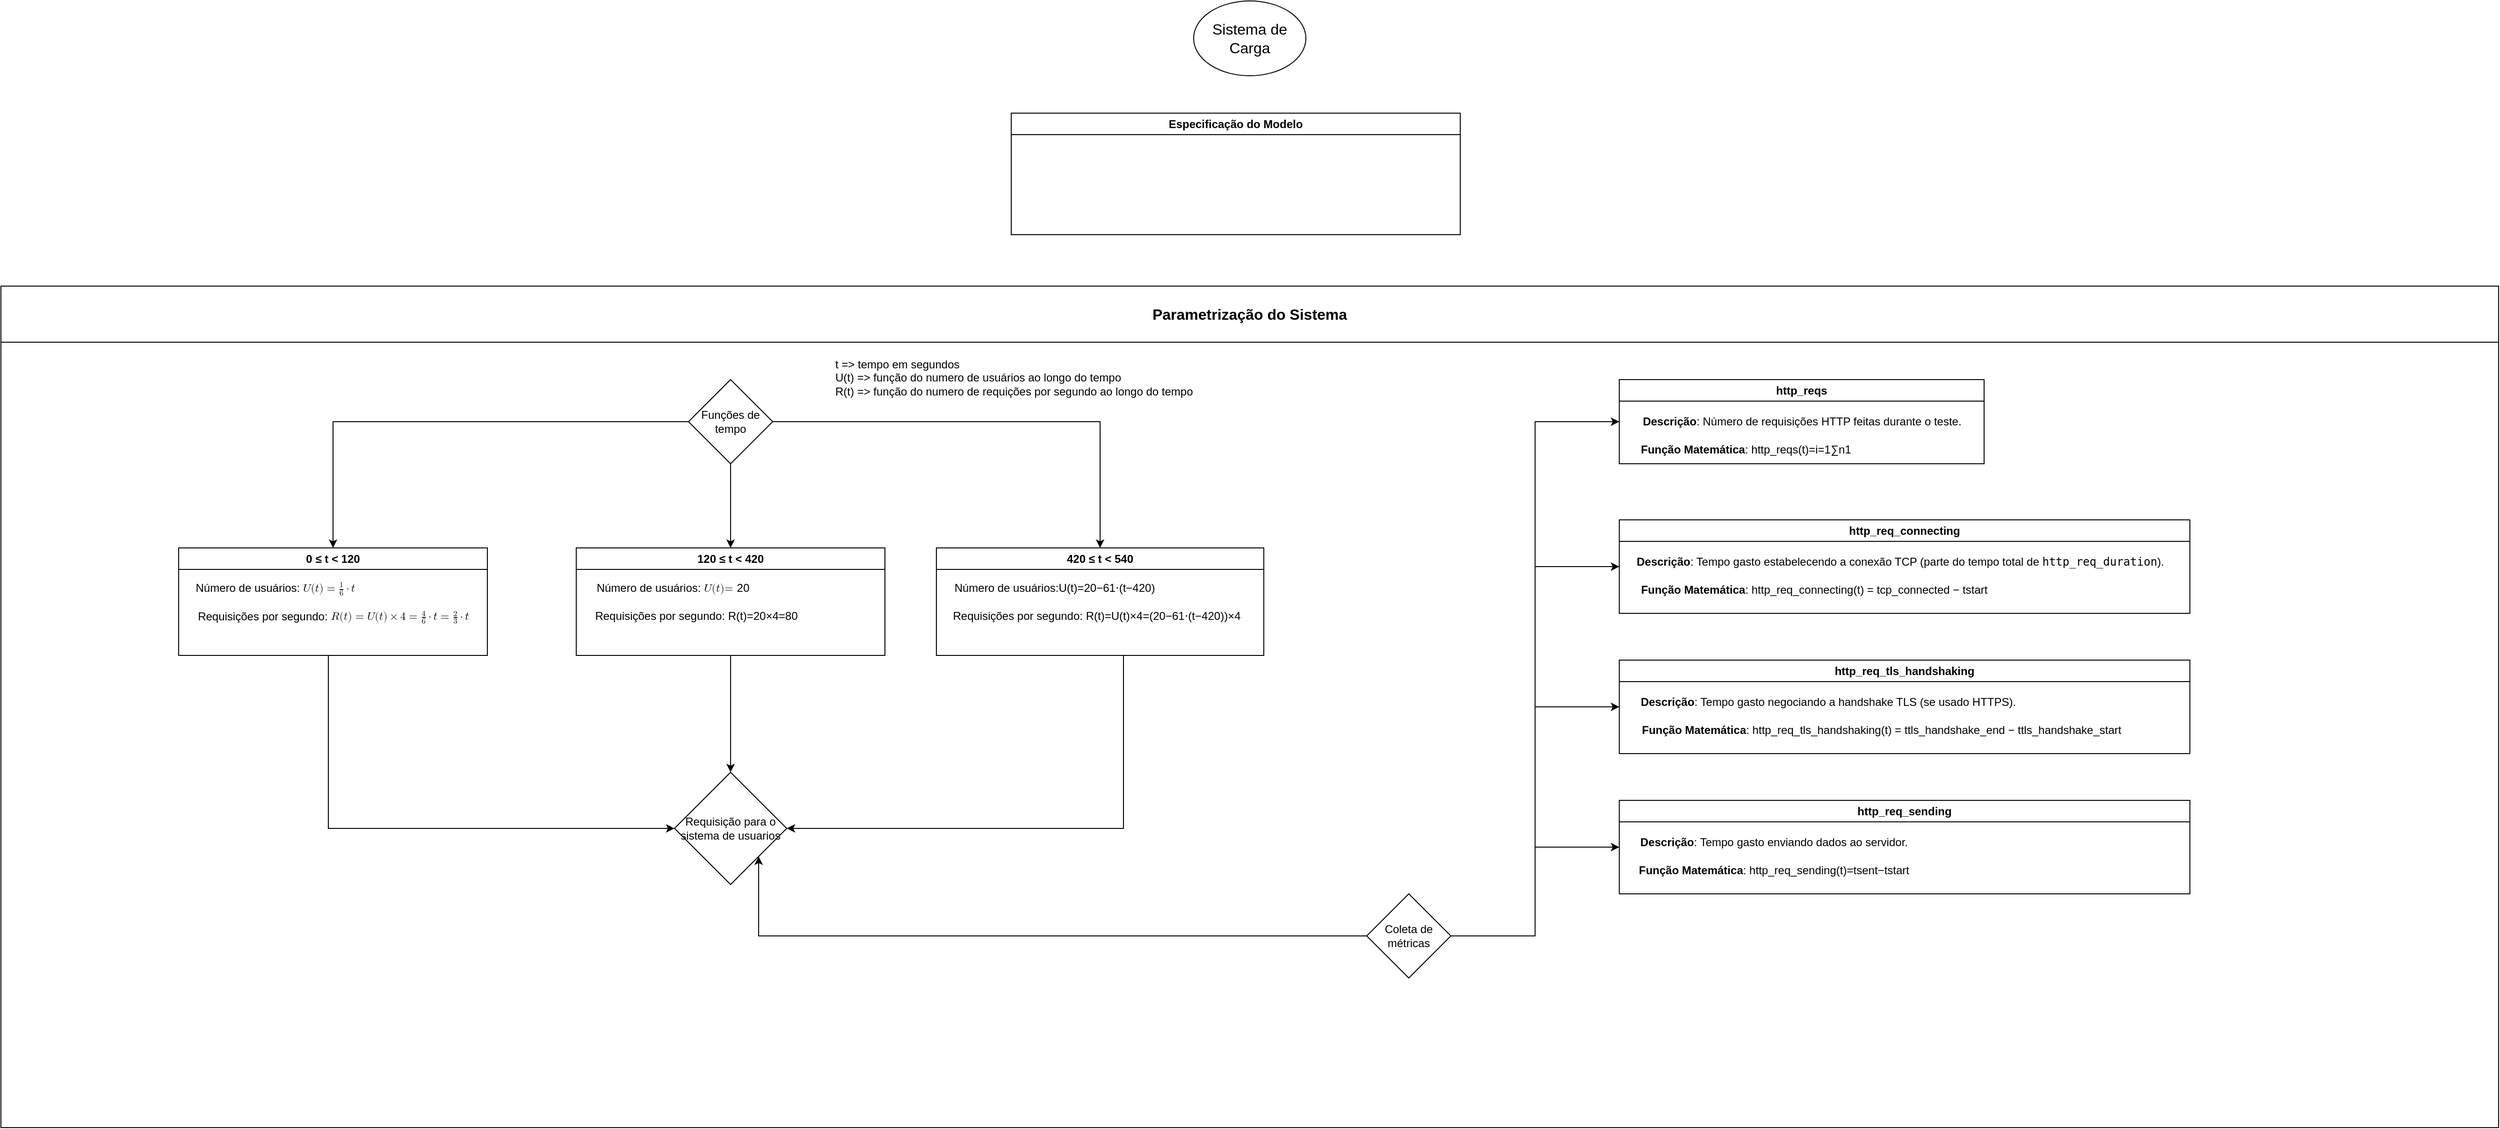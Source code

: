 <mxfile version="24.7.14">
  <diagram name="Page-1" id="edf60f1a-56cd-e834-aa8a-f176f3a09ee4">
    <mxGraphModel dx="4034" dy="2691" grid="1" gridSize="10" guides="1" tooltips="1" connect="1" arrows="1" fold="1" page="1" pageScale="1" pageWidth="1100" pageHeight="850" background="none" math="0" shadow="0">
      <root>
        <mxCell id="0" />
        <mxCell id="1" parent="0" />
        <mxCell id="orDh_xavtyX4sCZ622zQ-1" value="Sistema de Carga" style="ellipse;whiteSpace=wrap;html=1;fontSize=16;" vertex="1" parent="1">
          <mxGeometry x="45" y="-1180" width="120" height="80" as="geometry" />
        </mxCell>
        <mxCell id="orDh_xavtyX4sCZ622zQ-25" style="edgeStyle=orthogonalEdgeStyle;rounded=0;orthogonalLoop=1;jettySize=auto;html=1;entryX=0.5;entryY=0;entryDx=0;entryDy=0;" edge="1" parent="1" source="orDh_xavtyX4sCZ622zQ-3" target="orDh_xavtyX4sCZ622zQ-14">
          <mxGeometry relative="1" as="geometry" />
        </mxCell>
        <mxCell id="orDh_xavtyX4sCZ622zQ-29" style="edgeStyle=orthogonalEdgeStyle;rounded=0;orthogonalLoop=1;jettySize=auto;html=1;entryX=0.5;entryY=0;entryDx=0;entryDy=0;" edge="1" parent="1" source="orDh_xavtyX4sCZ622zQ-3" target="orDh_xavtyX4sCZ622zQ-26">
          <mxGeometry relative="1" as="geometry" />
        </mxCell>
        <mxCell id="orDh_xavtyX4sCZ622zQ-34" style="edgeStyle=orthogonalEdgeStyle;rounded=0;orthogonalLoop=1;jettySize=auto;html=1;entryX=0.5;entryY=0;entryDx=0;entryDy=0;" edge="1" parent="1" source="orDh_xavtyX4sCZ622zQ-3" target="orDh_xavtyX4sCZ622zQ-31">
          <mxGeometry relative="1" as="geometry" />
        </mxCell>
        <mxCell id="orDh_xavtyX4sCZ622zQ-3" value="Funções de tempo" style="rhombus;whiteSpace=wrap;html=1;" vertex="1" parent="1">
          <mxGeometry x="-495" y="-775" width="90" height="90" as="geometry" />
        </mxCell>
        <mxCell id="orDh_xavtyX4sCZ622zQ-44" style="edgeStyle=orthogonalEdgeStyle;rounded=0;orthogonalLoop=1;jettySize=auto;html=1;entryX=0;entryY=0.5;entryDx=0;entryDy=0;" edge="1" parent="1" source="orDh_xavtyX4sCZ622zQ-14" target="orDh_xavtyX4sCZ622zQ-43">
          <mxGeometry relative="1" as="geometry">
            <Array as="points">
              <mxPoint x="-880" y="-295" />
            </Array>
          </mxGeometry>
        </mxCell>
        <mxCell id="orDh_xavtyX4sCZ622zQ-14" value="&lt;span class=&quot;base&quot;&gt;&lt;span class=&quot;mord&quot;&gt;0&amp;nbsp;&lt;/span&gt;&lt;span class=&quot;mspace&quot;&gt;&lt;/span&gt;&lt;span class=&quot;mrel&quot;&gt;≤&amp;nbsp;&lt;/span&gt;&lt;span class=&quot;mspace&quot;&gt;&lt;/span&gt;&lt;/span&gt;&lt;span class=&quot;base&quot;&gt;&lt;span class=&quot;strut&quot;&gt;&lt;/span&gt;&lt;span class=&quot;mord mathnormal&quot;&gt;t&amp;nbsp;&lt;/span&gt;&lt;span class=&quot;mspace&quot;&gt;&lt;/span&gt;&lt;span class=&quot;mrel&quot;&gt;&amp;lt;&amp;nbsp;&lt;/span&gt;&lt;span class=&quot;mspace&quot;&gt;&lt;/span&gt;&lt;/span&gt;&lt;span class=&quot;base&quot;&gt;&lt;span class=&quot;strut&quot;&gt;&lt;/span&gt;&lt;span class=&quot;mord&quot;&gt;120&lt;/span&gt;&lt;/span&gt;" style="swimlane;whiteSpace=wrap;html=1;" vertex="1" parent="1">
          <mxGeometry x="-1040" y="-595" width="330" height="115" as="geometry" />
        </mxCell>
        <mxCell id="orDh_xavtyX4sCZ622zQ-17" value="Número de usuários: &lt;span class=&quot;katex&quot;&gt;&lt;span class=&quot;katex-mathml&quot;&gt;&lt;math xmlns=&quot;http://www.w3.org/1998/Math/MathML&quot;&gt;&lt;mrow&gt;&lt;mi&gt;U&lt;/mi&gt;&lt;mo stretchy=&quot;false&quot;&gt;(&lt;/mo&gt;&lt;mi&gt;t&lt;/mi&gt;&lt;mo stretchy=&quot;false&quot;&gt;)&lt;/mo&gt;&lt;mo&gt;=&lt;/mo&gt;&lt;mfrac&gt;&lt;mn&gt;1&lt;/mn&gt;&lt;mn&gt;6&lt;/mn&gt;&lt;/mfrac&gt;&lt;mo&gt;⋅&lt;/mo&gt;&lt;mi&gt;t&lt;/mi&gt;&lt;/mrow&gt;U(t) = \frac{1}{6} \cdot t&lt;/math&gt;&lt;/span&gt;&lt;br&gt;&lt;/span&gt;" style="text;html=1;align=center;verticalAlign=middle;resizable=0;points=[];autosize=1;strokeColor=none;fillColor=none;" vertex="1" parent="orDh_xavtyX4sCZ622zQ-14">
          <mxGeometry x="3" y="28" width="200" height="30" as="geometry" />
        </mxCell>
        <mxCell id="orDh_xavtyX4sCZ622zQ-18" value="Requisições por segundo: &lt;span class=&quot;katex&quot;&gt;&lt;span class=&quot;katex-mathml&quot;&gt;&lt;math xmlns=&quot;http://www.w3.org/1998/Math/MathML&quot;&gt;&lt;mrow&gt;&lt;mi&gt;R&lt;/mi&gt;&lt;mo stretchy=&quot;false&quot;&gt;(&lt;/mo&gt;&lt;mi&gt;t&lt;/mi&gt;&lt;mo stretchy=&quot;false&quot;&gt;)&lt;/mo&gt;&lt;mo&gt;=&lt;/mo&gt;&lt;mi&gt;U&lt;/mi&gt;&lt;mo stretchy=&quot;false&quot;&gt;(&lt;/mo&gt;&lt;mi&gt;t&lt;/mi&gt;&lt;mo stretchy=&quot;false&quot;&gt;)&lt;/mo&gt;&lt;mo&gt;×&lt;/mo&gt;&lt;mn&gt;4&lt;/mn&gt;&lt;mo&gt;=&lt;/mo&gt;&lt;mfrac&gt;&lt;mn&gt;4&lt;/mn&gt;&lt;mn&gt;6&lt;/mn&gt;&lt;/mfrac&gt;&lt;mo&gt;⋅&lt;/mo&gt;&lt;mi&gt;t&lt;/mi&gt;&lt;mo&gt;=&lt;/mo&gt;&lt;mfrac&gt;&lt;mn&gt;2&lt;/mn&gt;&lt;mn&gt;3&lt;/mn&gt;&lt;/mfrac&gt;&lt;mo&gt;⋅&lt;/mo&gt;&lt;mi&gt;t&lt;/mi&gt;&lt;/mrow&gt;R(t) = U(t) \times 4 = \frac{4}{6} \cdot t = \frac{2}{3} \cdot t&lt;/math&gt;&lt;/span&gt;&lt;br&gt;&lt;/span&gt;" style="text;html=1;align=center;verticalAlign=middle;resizable=0;points=[];autosize=1;strokeColor=none;fillColor=none;" vertex="1" parent="orDh_xavtyX4sCZ622zQ-14">
          <mxGeometry x="10" y="58" width="310" height="30" as="geometry" />
        </mxCell>
        <mxCell id="orDh_xavtyX4sCZ622zQ-45" style="edgeStyle=orthogonalEdgeStyle;rounded=0;orthogonalLoop=1;jettySize=auto;html=1;entryX=0.5;entryY=0;entryDx=0;entryDy=0;" edge="1" parent="1" source="orDh_xavtyX4sCZ622zQ-26" target="orDh_xavtyX4sCZ622zQ-43">
          <mxGeometry relative="1" as="geometry" />
        </mxCell>
        <mxCell id="orDh_xavtyX4sCZ622zQ-26" value="&lt;span class=&quot;base&quot;&gt;&lt;span class=&quot;mord&quot;&gt;120&amp;nbsp;&lt;/span&gt;&lt;span class=&quot;mspace&quot;&gt;&lt;/span&gt;&lt;span class=&quot;mrel&quot;&gt;≤&amp;nbsp;&lt;/span&gt;&lt;span class=&quot;mspace&quot;&gt;&lt;/span&gt;&lt;/span&gt;&lt;span class=&quot;base&quot;&gt;&lt;span class=&quot;strut&quot;&gt;&lt;/span&gt;&lt;span class=&quot;mord mathnormal&quot;&gt;t&amp;nbsp;&lt;/span&gt;&lt;span class=&quot;mspace&quot;&gt;&lt;/span&gt;&lt;span class=&quot;mrel&quot;&gt;&amp;lt; 420&lt;/span&gt;&lt;/span&gt;" style="swimlane;whiteSpace=wrap;html=1;" vertex="1" parent="1">
          <mxGeometry x="-615" y="-595" width="330" height="115" as="geometry" />
        </mxCell>
        <mxCell id="orDh_xavtyX4sCZ622zQ-27" value="Número de usuários: &lt;span class=&quot;katex&quot;&gt;&lt;span class=&quot;katex-mathml&quot;&gt;&lt;math xmlns=&quot;http://www.w3.org/1998/Math/MathML&quot;&gt;&lt;mrow&gt;&lt;mi&gt;&lt;span class=&quot;base&quot;&gt;&lt;span class=&quot;mord mathnormal&quot;&gt;U&lt;/span&gt;&lt;span class=&quot;mopen&quot;&gt;(&lt;/span&gt;&lt;span class=&quot;mord mathnormal&quot;&gt;t&lt;/span&gt;&lt;span class=&quot;mclose&quot;&gt;)&lt;/span&gt;&lt;span class=&quot;mspace&quot;&gt;&lt;/span&gt;&lt;span class=&quot;mrel&quot;&gt;=&amp;nbsp;&lt;/span&gt;&lt;span style=&quot;background-color: initial; font-family: Helvetica;&quot;&gt;20&lt;/span&gt;&lt;/span&gt;&lt;/mi&gt;&lt;/mrow&gt;U(t) = \frac{1}{6} \cdot t&lt;/math&gt;&lt;/span&gt;&lt;br&gt;&lt;/span&gt;" style="text;html=1;align=center;verticalAlign=middle;resizable=0;points=[];autosize=1;strokeColor=none;fillColor=none;" vertex="1" parent="orDh_xavtyX4sCZ622zQ-26">
          <mxGeometry x="8" y="28" width="190" height="30" as="geometry" />
        </mxCell>
        <mxCell id="orDh_xavtyX4sCZ622zQ-28" value="Requisições por segundo:&amp;nbsp;&lt;span class=&quot;katex&quot;&gt;&lt;span class=&quot;base&quot;&gt;&lt;span class=&quot;mord mathnormal&quot;&gt;R&lt;/span&gt;&lt;span class=&quot;mopen&quot;&gt;(&lt;/span&gt;&lt;span class=&quot;mord mathnormal&quot;&gt;t&lt;/span&gt;&lt;span class=&quot;mclose&quot;&gt;)&lt;/span&gt;&lt;span class=&quot;mspace&quot;&gt;&lt;/span&gt;&lt;span class=&quot;mrel&quot;&gt;=&lt;/span&gt;&lt;span class=&quot;mspace&quot;&gt;&lt;/span&gt;&lt;/span&gt;&lt;span class=&quot;base&quot;&gt;&lt;span class=&quot;strut&quot;&gt;&lt;/span&gt;&lt;span class=&quot;mord&quot;&gt;20&lt;/span&gt;&lt;span class=&quot;mspace&quot;&gt;&lt;/span&gt;&lt;span class=&quot;mbin&quot;&gt;×&lt;/span&gt;&lt;span class=&quot;mspace&quot;&gt;&lt;/span&gt;&lt;/span&gt;&lt;span class=&quot;base&quot;&gt;&lt;span class=&quot;strut&quot;&gt;&lt;/span&gt;&lt;span class=&quot;mord&quot;&gt;4&lt;/span&gt;&lt;span class=&quot;mspace&quot;&gt;&lt;/span&gt;&lt;span class=&quot;mrel&quot;&gt;=&lt;/span&gt;&lt;span class=&quot;mspace&quot;&gt;&lt;/span&gt;&lt;/span&gt;&lt;span class=&quot;base&quot;&gt;&lt;span class=&quot;strut&quot;&gt;&lt;/span&gt;&lt;span class=&quot;mord&quot;&gt;80&lt;/span&gt;&lt;/span&gt;&lt;br&gt;&lt;/span&gt;" style="text;html=1;align=center;verticalAlign=middle;resizable=0;points=[];autosize=1;strokeColor=none;fillColor=none;" vertex="1" parent="orDh_xavtyX4sCZ622zQ-26">
          <mxGeometry x="8" y="58" width="240" height="30" as="geometry" />
        </mxCell>
        <mxCell id="orDh_xavtyX4sCZ622zQ-46" style="edgeStyle=orthogonalEdgeStyle;rounded=0;orthogonalLoop=1;jettySize=auto;html=1;entryX=1;entryY=0.5;entryDx=0;entryDy=0;" edge="1" parent="1" source="orDh_xavtyX4sCZ622zQ-31" target="orDh_xavtyX4sCZ622zQ-43">
          <mxGeometry relative="1" as="geometry">
            <Array as="points">
              <mxPoint x="-30" y="-295" />
            </Array>
          </mxGeometry>
        </mxCell>
        <mxCell id="orDh_xavtyX4sCZ622zQ-31" value="&lt;span class=&quot;base&quot;&gt;&lt;span class=&quot;mord&quot;&gt;420&amp;nbsp;&lt;/span&gt;&lt;span class=&quot;mspace&quot;&gt;&lt;/span&gt;&lt;span class=&quot;mrel&quot;&gt;≤&amp;nbsp;&lt;/span&gt;&lt;span class=&quot;mspace&quot;&gt;&lt;/span&gt;&lt;/span&gt;&lt;span class=&quot;base&quot;&gt;&lt;span class=&quot;strut&quot;&gt;&lt;/span&gt;&lt;span class=&quot;mord mathnormal&quot;&gt;t&amp;nbsp;&lt;/span&gt;&lt;span class=&quot;mspace&quot;&gt;&lt;/span&gt;&lt;span class=&quot;mrel&quot;&gt;&amp;lt;&amp;nbsp;540&lt;/span&gt;&lt;/span&gt;" style="swimlane;whiteSpace=wrap;html=1;" vertex="1" parent="1">
          <mxGeometry x="-230" y="-595" width="350" height="115" as="geometry" />
        </mxCell>
        <mxCell id="orDh_xavtyX4sCZ622zQ-32" value="Número de usuários:&lt;span class=&quot;katex&quot;&gt;&lt;span class=&quot;base&quot;&gt;&lt;span class=&quot;mord mathnormal&quot;&gt;U&lt;/span&gt;&lt;span class=&quot;mopen&quot;&gt;(&lt;/span&gt;&lt;span class=&quot;mord mathnormal&quot;&gt;t&lt;/span&gt;&lt;span class=&quot;mclose&quot;&gt;)&lt;/span&gt;&lt;span class=&quot;mspace&quot;&gt;&lt;/span&gt;&lt;span class=&quot;mrel&quot;&gt;=&lt;/span&gt;&lt;span class=&quot;mspace&quot;&gt;&lt;/span&gt;&lt;/span&gt;&lt;span class=&quot;base&quot;&gt;&lt;span class=&quot;strut&quot;&gt;&lt;/span&gt;&lt;span class=&quot;mord&quot;&gt;20&lt;/span&gt;&lt;span class=&quot;mspace&quot;&gt;&lt;/span&gt;&lt;span class=&quot;mbin&quot;&gt;−&lt;/span&gt;&lt;span class=&quot;mspace&quot;&gt;&lt;/span&gt;&lt;/span&gt;&lt;span class=&quot;base&quot;&gt;&lt;span class=&quot;strut&quot;&gt;&lt;/span&gt;&lt;span class=&quot;mord&quot;&gt;&lt;span class=&quot;mopen nulldelimiter&quot;&gt;&lt;/span&gt;&lt;span class=&quot;mfrac&quot;&gt;&lt;span class=&quot;vlist-t vlist-t2&quot;&gt;&lt;span class=&quot;vlist-r&quot;&gt;&lt;span class=&quot;vlist&quot;&gt;&lt;span class=&quot;pstrut&quot;&gt;&lt;/span&gt;&lt;span class=&quot;sizing reset-size6 size3 mtight&quot;&gt;&lt;span class=&quot;mord mtight&quot;&gt;&lt;span class=&quot;mord mtight&quot;&gt;6&lt;/span&gt;&lt;/span&gt;&lt;/span&gt;&lt;span class=&quot;pstrut&quot;&gt;&lt;/span&gt;&lt;span class=&quot;frac-line&quot;&gt;&lt;/span&gt;&lt;span class=&quot;pstrut&quot;&gt;&lt;/span&gt;&lt;span class=&quot;sizing reset-size6 size3 mtight&quot;&gt;&lt;span class=&quot;mord mtight&quot;&gt;&lt;span class=&quot;mord mtight&quot;&gt;1&lt;/span&gt;&lt;/span&gt;&lt;/span&gt;&lt;/span&gt;&lt;span class=&quot;vlist-s&quot;&gt;​&lt;/span&gt;&lt;/span&gt;&lt;span class=&quot;vlist-r&quot;&gt;&lt;span class=&quot;vlist&quot;&gt;&lt;/span&gt;&lt;/span&gt;&lt;/span&gt;&lt;/span&gt;&lt;span class=&quot;mclose nulldelimiter&quot;&gt;&lt;/span&gt;&lt;/span&gt;&lt;span class=&quot;mspace&quot;&gt;&lt;/span&gt;&lt;span class=&quot;mbin&quot;&gt;⋅&lt;/span&gt;&lt;span class=&quot;mspace&quot;&gt;&lt;/span&gt;&lt;/span&gt;&lt;span class=&quot;base&quot;&gt;&lt;span class=&quot;strut&quot;&gt;&lt;/span&gt;&lt;span class=&quot;mopen&quot;&gt;(&lt;/span&gt;&lt;span class=&quot;mord mathnormal&quot;&gt;t&lt;/span&gt;&lt;span class=&quot;mspace&quot;&gt;&lt;/span&gt;&lt;span class=&quot;mbin&quot;&gt;−&lt;/span&gt;&lt;span class=&quot;mspace&quot;&gt;&lt;/span&gt;&lt;/span&gt;&lt;span class=&quot;base&quot;&gt;&lt;span class=&quot;strut&quot;&gt;&lt;/span&gt;&lt;span class=&quot;mord&quot;&gt;420&lt;/span&gt;&lt;span class=&quot;mclose&quot;&gt;)&lt;/span&gt;&lt;/span&gt;&lt;br&gt;&lt;/span&gt;" style="text;html=1;align=center;verticalAlign=middle;resizable=0;points=[];autosize=1;strokeColor=none;fillColor=none;" vertex="1" parent="orDh_xavtyX4sCZ622zQ-31">
          <mxGeometry x="6" y="28" width="240" height="30" as="geometry" />
        </mxCell>
        <mxCell id="orDh_xavtyX4sCZ622zQ-33" value="Requisições por segundo:&amp;nbsp;&lt;span class=&quot;katex&quot;&gt;&lt;span class=&quot;base&quot;&gt;&lt;span class=&quot;mord mathnormal&quot;&gt;R&lt;/span&gt;&lt;span class=&quot;mopen&quot;&gt;(&lt;/span&gt;&lt;span class=&quot;mord mathnormal&quot;&gt;t&lt;/span&gt;&lt;span class=&quot;mclose&quot;&gt;)&lt;/span&gt;&lt;span class=&quot;mspace&quot;&gt;&lt;/span&gt;&lt;span class=&quot;mrel&quot;&gt;=&lt;/span&gt;&lt;span class=&quot;mspace&quot;&gt;&lt;/span&gt;&lt;/span&gt;&lt;span class=&quot;base&quot;&gt;&lt;span class=&quot;strut&quot;&gt;&lt;/span&gt;&lt;span class=&quot;mord mathnormal&quot;&gt;U&lt;/span&gt;&lt;span class=&quot;mopen&quot;&gt;(&lt;/span&gt;&lt;span class=&quot;mord mathnormal&quot;&gt;t&lt;/span&gt;&lt;span class=&quot;mclose&quot;&gt;)&lt;/span&gt;&lt;span class=&quot;mspace&quot;&gt;&lt;/span&gt;&lt;span class=&quot;mbin&quot;&gt;×&lt;/span&gt;&lt;span class=&quot;mspace&quot;&gt;&lt;/span&gt;&lt;/span&gt;&lt;span class=&quot;base&quot;&gt;&lt;span class=&quot;strut&quot;&gt;&lt;/span&gt;&lt;span class=&quot;mord&quot;&gt;4&lt;/span&gt;&lt;span class=&quot;mspace&quot;&gt;&lt;/span&gt;&lt;span class=&quot;mrel&quot;&gt;=&lt;/span&gt;&lt;span class=&quot;mspace&quot;&gt;&lt;/span&gt;&lt;/span&gt;&lt;span class=&quot;base&quot;&gt;&lt;span class=&quot;strut&quot;&gt;&lt;/span&gt;&lt;span class=&quot;minner&quot;&gt;&lt;span class=&quot;mopen delimcenter&quot;&gt;&lt;span class=&quot;delimsizing size1&quot;&gt;(&lt;/span&gt;&lt;/span&gt;&lt;span class=&quot;mord&quot;&gt;20&lt;/span&gt;&lt;span class=&quot;mspace&quot;&gt;&lt;/span&gt;&lt;span class=&quot;mbin&quot;&gt;−&lt;/span&gt;&lt;span class=&quot;mspace&quot;&gt;&lt;/span&gt;&lt;span class=&quot;mord&quot;&gt;&lt;span class=&quot;mopen nulldelimiter&quot;&gt;&lt;/span&gt;&lt;span class=&quot;mfrac&quot;&gt;&lt;span class=&quot;vlist-t vlist-t2&quot;&gt;&lt;span class=&quot;vlist-r&quot;&gt;&lt;span class=&quot;vlist&quot;&gt;&lt;span class=&quot;pstrut&quot;&gt;&lt;/span&gt;&lt;span class=&quot;sizing reset-size6 size3 mtight&quot;&gt;&lt;span class=&quot;mord mtight&quot;&gt;&lt;span class=&quot;mord mtight&quot;&gt;6&lt;/span&gt;&lt;/span&gt;&lt;/span&gt;&lt;span class=&quot;pstrut&quot;&gt;&lt;/span&gt;&lt;span class=&quot;frac-line&quot;&gt;&lt;/span&gt;&lt;span class=&quot;pstrut&quot;&gt;&lt;/span&gt;&lt;span class=&quot;sizing reset-size6 size3 mtight&quot;&gt;&lt;span class=&quot;mord mtight&quot;&gt;&lt;span class=&quot;mord mtight&quot;&gt;1&lt;/span&gt;&lt;/span&gt;&lt;/span&gt;&lt;/span&gt;&lt;span class=&quot;vlist-s&quot;&gt;​&lt;/span&gt;&lt;/span&gt;&lt;span class=&quot;vlist-r&quot;&gt;&lt;span class=&quot;vlist&quot;&gt;&lt;/span&gt;&lt;/span&gt;&lt;/span&gt;&lt;/span&gt;&lt;span class=&quot;mclose nulldelimiter&quot;&gt;&lt;/span&gt;&lt;/span&gt;&lt;span class=&quot;mspace&quot;&gt;&lt;/span&gt;&lt;span class=&quot;mbin&quot;&gt;⋅&lt;/span&gt;&lt;span class=&quot;mspace&quot;&gt;&lt;/span&gt;&lt;span class=&quot;mopen&quot;&gt;(&lt;/span&gt;&lt;span class=&quot;mord mathnormal&quot;&gt;t&lt;/span&gt;&lt;span class=&quot;mspace&quot;&gt;&lt;/span&gt;&lt;span class=&quot;mbin&quot;&gt;−&lt;/span&gt;&lt;span class=&quot;mspace&quot;&gt;&lt;/span&gt;&lt;span class=&quot;mord&quot;&gt;420&lt;/span&gt;&lt;span class=&quot;mclose&quot;&gt;)&lt;/span&gt;&lt;span class=&quot;mclose delimcenter&quot;&gt;&lt;span class=&quot;delimsizing size1&quot;&gt;)&lt;/span&gt;&lt;/span&gt;&lt;/span&gt;&lt;span class=&quot;mspace&quot;&gt;&lt;/span&gt;&lt;span class=&quot;mbin&quot;&gt;×&lt;/span&gt;&lt;span class=&quot;mspace&quot;&gt;&lt;/span&gt;&lt;/span&gt;&lt;span class=&quot;base&quot;&gt;&lt;span class=&quot;strut&quot;&gt;&lt;/span&gt;&lt;span class=&quot;mord&quot;&gt;4&lt;/span&gt;&lt;/span&gt;&lt;br&gt;&lt;/span&gt;" style="text;html=1;align=center;verticalAlign=middle;resizable=0;points=[];autosize=1;strokeColor=none;fillColor=none;" vertex="1" parent="orDh_xavtyX4sCZ622zQ-31">
          <mxGeometry x="6" y="58" width="330" height="30" as="geometry" />
        </mxCell>
        <mxCell id="orDh_xavtyX4sCZ622zQ-38" value="t =&amp;gt; tempo em segundos&lt;div&gt;U(t) =&amp;gt; função do numero de usuários ao longo do tempo&lt;/div&gt;&lt;div&gt;R(t) =&amp;gt; função do numero de requições por segundo ao longo do tempo&lt;/div&gt;" style="text;html=1;whiteSpace=wrap;overflow=hidden;rounded=0;" vertex="1" parent="1">
          <mxGeometry x="-340" y="-805" width="490" height="60" as="geometry" />
        </mxCell>
        <mxCell id="orDh_xavtyX4sCZ622zQ-43" value="Requisição para o sistema de usuarios" style="rhombus;whiteSpace=wrap;html=1;fontSize=12;" vertex="1" parent="1">
          <mxGeometry x="-510" y="-355" width="120" height="120" as="geometry" />
        </mxCell>
        <mxCell id="orDh_xavtyX4sCZ622zQ-51" style="edgeStyle=orthogonalEdgeStyle;rounded=0;orthogonalLoop=1;jettySize=auto;html=1;entryX=1;entryY=1;entryDx=0;entryDy=0;" edge="1" parent="1" source="orDh_xavtyX4sCZ622zQ-50" target="orDh_xavtyX4sCZ622zQ-43">
          <mxGeometry relative="1" as="geometry" />
        </mxCell>
        <mxCell id="orDh_xavtyX4sCZ622zQ-68" style="edgeStyle=orthogonalEdgeStyle;rounded=0;orthogonalLoop=1;jettySize=auto;html=1;entryX=0;entryY=0.5;entryDx=0;entryDy=0;" edge="1" parent="1" source="orDh_xavtyX4sCZ622zQ-50" target="orDh_xavtyX4sCZ622zQ-52">
          <mxGeometry relative="1" as="geometry" />
        </mxCell>
        <mxCell id="orDh_xavtyX4sCZ622zQ-69" style="edgeStyle=orthogonalEdgeStyle;rounded=0;orthogonalLoop=1;jettySize=auto;html=1;entryX=0;entryY=0.5;entryDx=0;entryDy=0;" edge="1" parent="1" source="orDh_xavtyX4sCZ622zQ-50" target="orDh_xavtyX4sCZ622zQ-57">
          <mxGeometry relative="1" as="geometry" />
        </mxCell>
        <mxCell id="orDh_xavtyX4sCZ622zQ-70" style="edgeStyle=orthogonalEdgeStyle;rounded=0;orthogonalLoop=1;jettySize=auto;html=1;entryX=0;entryY=0.5;entryDx=0;entryDy=0;" edge="1" parent="1" source="orDh_xavtyX4sCZ622zQ-50" target="orDh_xavtyX4sCZ622zQ-61">
          <mxGeometry relative="1" as="geometry" />
        </mxCell>
        <mxCell id="orDh_xavtyX4sCZ622zQ-71" style="edgeStyle=orthogonalEdgeStyle;rounded=0;orthogonalLoop=1;jettySize=auto;html=1;entryX=0;entryY=0.5;entryDx=0;entryDy=0;" edge="1" parent="1" source="orDh_xavtyX4sCZ622zQ-50" target="orDh_xavtyX4sCZ622zQ-64">
          <mxGeometry relative="1" as="geometry" />
        </mxCell>
        <mxCell id="orDh_xavtyX4sCZ622zQ-50" value="Coleta de métricas" style="rhombus;whiteSpace=wrap;html=1;" vertex="1" parent="1">
          <mxGeometry x="230" y="-225" width="90" height="90" as="geometry" />
        </mxCell>
        <mxCell id="orDh_xavtyX4sCZ622zQ-52" value="http_reqs" style="swimlane;whiteSpace=wrap;html=1;" vertex="1" parent="1">
          <mxGeometry x="500" y="-775" width="390" height="90" as="geometry" />
        </mxCell>
        <mxCell id="orDh_xavtyX4sCZ622zQ-53" value="&lt;strong&gt;Descrição&lt;/strong&gt;: Número de requisições HTTP feitas durante o teste." style="text;html=1;align=center;verticalAlign=middle;resizable=0;points=[];autosize=1;strokeColor=none;fillColor=none;" vertex="1" parent="orDh_xavtyX4sCZ622zQ-52">
          <mxGeometry x="15" y="30" width="360" height="30" as="geometry" />
        </mxCell>
        <mxCell id="orDh_xavtyX4sCZ622zQ-54" value="&lt;strong&gt;Função Matemática&lt;/strong&gt;:&amp;nbsp;&lt;span class=&quot;base&quot;&gt;&lt;span class=&quot;mord mathnormal&quot;&gt;h&lt;/span&gt;&lt;span class=&quot;mord mathnormal&quot;&gt;ttp&lt;/span&gt;&lt;span class=&quot;mord&quot;&gt;_&lt;/span&gt;&lt;span class=&quot;mord mathnormal&quot;&gt;re&lt;/span&gt;&lt;span class=&quot;mord mathnormal&quot;&gt;q&lt;/span&gt;&lt;span class=&quot;mord mathnormal&quot;&gt;s&lt;/span&gt;&lt;span class=&quot;mopen&quot;&gt;(&lt;/span&gt;&lt;span class=&quot;mord mathnormal&quot;&gt;t&lt;/span&gt;&lt;span class=&quot;mclose&quot;&gt;)&lt;/span&gt;&lt;span class=&quot;mspace&quot;&gt;&lt;/span&gt;&lt;span class=&quot;mrel&quot;&gt;=&lt;/span&gt;&lt;span class=&quot;mspace&quot;&gt;&lt;/span&gt;&lt;/span&gt;&lt;span class=&quot;base&quot;&gt;&lt;span class=&quot;strut&quot;&gt;&lt;/span&gt;&lt;span class=&quot;mop op-limits&quot;&gt;&lt;span class=&quot;vlist-t vlist-t2&quot;&gt;&lt;span class=&quot;vlist-r&quot;&gt;&lt;span class=&quot;vlist&quot;&gt;&lt;span class=&quot;pstrut&quot;&gt;&lt;/span&gt;&lt;span class=&quot;sizing reset-size6 size3 mtight&quot;&gt;&lt;span class=&quot;mord mtight&quot;&gt;&lt;span class=&quot;mord mathnormal mtight&quot;&gt;i&lt;/span&gt;&lt;span class=&quot;mrel mtight&quot;&gt;=&lt;/span&gt;&lt;span class=&quot;mord mtight&quot;&gt;1&lt;/span&gt;&lt;/span&gt;&lt;/span&gt;&lt;span class=&quot;pstrut&quot;&gt;&lt;/span&gt;&lt;span class=&quot;mop op-symbol large-op&quot;&gt;∑&lt;/span&gt;&lt;span class=&quot;pstrut&quot;&gt;&lt;/span&gt;&lt;span class=&quot;sizing reset-size6 size3 mtight&quot;&gt;&lt;span class=&quot;mord mtight&quot;&gt;&lt;span class=&quot;mord mathnormal mtight&quot;&gt;n&lt;/span&gt;&lt;/span&gt;&lt;/span&gt;&lt;/span&gt;&lt;span class=&quot;vlist-s&quot;&gt;​&lt;/span&gt;&lt;/span&gt;&lt;span class=&quot;vlist-r&quot;&gt;&lt;span class=&quot;vlist&quot;&gt;&lt;/span&gt;&lt;/span&gt;&lt;/span&gt;&lt;/span&gt;&lt;span class=&quot;mspace&quot;&gt;&lt;/span&gt;&lt;span class=&quot;mord&quot;&gt;1&lt;/span&gt;&lt;/span&gt;" style="text;html=1;align=center;verticalAlign=middle;resizable=0;points=[];autosize=1;strokeColor=none;fillColor=none;" vertex="1" parent="orDh_xavtyX4sCZ622zQ-52">
          <mxGeometry x="10" y="60" width="250" height="30" as="geometry" />
        </mxCell>
        <mxCell id="orDh_xavtyX4sCZ622zQ-57" value="http_req_connecting" style="swimlane;whiteSpace=wrap;html=1;" vertex="1" parent="1">
          <mxGeometry x="500" y="-625" width="610" height="100" as="geometry" />
        </mxCell>
        <mxCell id="orDh_xavtyX4sCZ622zQ-58" value="&lt;strong&gt;Descrição&lt;/strong&gt;: Tempo gasto estabelecendo a conexão TCP (parte do tempo total de &lt;code&gt;http_req_duration&lt;/code&gt;)." style="text;html=1;align=center;verticalAlign=middle;resizable=0;points=[];autosize=1;strokeColor=none;fillColor=none;" vertex="1" parent="orDh_xavtyX4sCZ622zQ-57">
          <mxGeometry x="10" y="30" width="580" height="30" as="geometry" />
        </mxCell>
        <mxCell id="orDh_xavtyX4sCZ622zQ-59" value="&lt;strong&gt;Função Matemática&lt;/strong&gt;:&amp;nbsp;&lt;span class=&quot;base&quot;&gt;&lt;span class=&quot;mord mathnormal&quot;&gt;h&lt;/span&gt;&lt;span class=&quot;mord mathnormal&quot;&gt;ttp&lt;/span&gt;&lt;span class=&quot;mord&quot;&gt;_&lt;/span&gt;&lt;span class=&quot;mord mathnormal&quot;&gt;re&lt;/span&gt;&lt;span class=&quot;mord mathnormal&quot;&gt;q&lt;/span&gt;&lt;span class=&quot;mord&quot;&gt;_&lt;/span&gt;&lt;span class=&quot;mord mathnormal&quot;&gt;co&lt;/span&gt;&lt;span class=&quot;mord mathnormal&quot;&gt;nn&lt;/span&gt;&lt;span class=&quot;mord mathnormal&quot;&gt;ec&lt;/span&gt;&lt;span class=&quot;mord mathnormal&quot;&gt;t&lt;/span&gt;&lt;span class=&quot;mord mathnormal&quot;&gt;in&lt;/span&gt;&lt;span class=&quot;mord mathnormal&quot;&gt;g&lt;/span&gt;&lt;span class=&quot;mopen&quot;&gt;(&lt;/span&gt;&lt;span class=&quot;mord mathnormal&quot;&gt;t&lt;/span&gt;&lt;span class=&quot;mclose&quot;&gt;)&amp;nbsp;&lt;/span&gt;&lt;span class=&quot;mspace&quot;&gt;&lt;/span&gt;&lt;span class=&quot;mrel&quot;&gt;=&amp;nbsp;&lt;/span&gt;&lt;/span&gt;&lt;span class=&quot;base&quot;&gt;&lt;span class=&quot;mord&quot;&gt;&lt;span class=&quot;msupsub&quot;&gt;&lt;span class=&quot;vlist-t vlist-t2&quot;&gt;&lt;span class=&quot;vlist-r&quot;&gt;&lt;span class=&quot;vlist&quot;&gt;&lt;span class=&quot;sizing reset-size6 size3 mtight&quot;&gt;&lt;span class=&quot;mord mtight&quot;&gt;&lt;span class=&quot;mord text mtight&quot;&gt;&lt;span class=&quot;mord mtight&quot;&gt;tcp_connected&lt;/span&gt;&lt;/span&gt;&lt;/span&gt;&lt;/span&gt;&lt;/span&gt;&lt;span class=&quot;vlist-s&quot;&gt;​&amp;nbsp;&lt;/span&gt;&lt;/span&gt;&lt;span class=&quot;vlist-r&quot;&gt;&lt;span class=&quot;vlist&quot;&gt;&lt;/span&gt;&lt;/span&gt;&lt;/span&gt;&lt;/span&gt;&lt;/span&gt;&lt;span class=&quot;mspace&quot;&gt;&lt;/span&gt;&lt;span class=&quot;mbin&quot;&gt;−&amp;nbsp;&lt;/span&gt;&lt;span class=&quot;mspace&quot;&gt;&lt;/span&gt;&lt;/span&gt;&lt;span class=&quot;base&quot;&gt;&lt;span class=&quot;strut&quot;&gt;&lt;/span&gt;&lt;span class=&quot;mord&quot;&gt;&lt;span class=&quot;mord mathnormal&quot;&gt;t&lt;/span&gt;&lt;span class=&quot;msupsub&quot;&gt;&lt;span class=&quot;vlist-t vlist-t2&quot;&gt;&lt;span class=&quot;vlist-r&quot;&gt;&lt;span class=&quot;vlist&quot;&gt;&lt;span class=&quot;pstrut&quot;&gt;&lt;/span&gt;&lt;span class=&quot;sizing reset-size6 size3 mtight&quot;&gt;&lt;span class=&quot;mord mtight&quot;&gt;&lt;span class=&quot;mord text mtight&quot;&gt;&lt;span class=&quot;mord mtight&quot;&gt;start&lt;/span&gt;&lt;/span&gt;&lt;/span&gt;&lt;/span&gt;&lt;/span&gt;&lt;span class=&quot;vlist-s&quot;&gt;​&lt;/span&gt;&lt;/span&gt;&lt;span class=&quot;vlist-r&quot;&gt;&lt;span class=&quot;vlist&quot;&gt;&lt;/span&gt;&lt;/span&gt;&lt;/span&gt;&lt;/span&gt;&lt;/span&gt;&lt;/span&gt;" style="text;html=1;align=center;verticalAlign=middle;resizable=0;points=[];autosize=1;strokeColor=none;fillColor=none;" vertex="1" parent="orDh_xavtyX4sCZ622zQ-57">
          <mxGeometry x="13" y="60" width="390" height="30" as="geometry" />
        </mxCell>
        <mxCell id="orDh_xavtyX4sCZ622zQ-61" value="http_req_tls_handshaking" style="swimlane;whiteSpace=wrap;html=1;startSize=23;" vertex="1" parent="1">
          <mxGeometry x="500" y="-475" width="610" height="100" as="geometry" />
        </mxCell>
        <mxCell id="orDh_xavtyX4sCZ622zQ-62" value="&lt;strong&gt;Descrição&lt;/strong&gt;: Tempo gasto negociando a handshake TLS (se usado HTTPS)." style="text;html=1;align=center;verticalAlign=middle;resizable=0;points=[];autosize=1;strokeColor=none;fillColor=none;" vertex="1" parent="orDh_xavtyX4sCZ622zQ-61">
          <mxGeometry x="13" y="30" width="420" height="30" as="geometry" />
        </mxCell>
        <mxCell id="orDh_xavtyX4sCZ622zQ-63" value="&lt;strong&gt;Função Matemática&lt;/strong&gt;:&amp;nbsp;&lt;span class=&quot;base&quot;&gt;&lt;span class=&quot;mord&quot;&gt;&lt;span class=&quot;msupsub&quot;&gt;&lt;span class=&quot;vlist-t vlist-t2&quot;&gt;&lt;span class=&quot;vlist-r&quot;&gt;&lt;span class=&quot;vlist-s&quot;&gt;&lt;span class=&quot;base&quot;&gt;&lt;span class=&quot;mord mathnormal&quot;&gt;h&lt;/span&gt;&lt;span class=&quot;mord mathnormal&quot;&gt;ttp&lt;/span&gt;&lt;span class=&quot;mord&quot;&gt;_&lt;/span&gt;&lt;span class=&quot;mord mathnormal&quot;&gt;re&lt;/span&gt;&lt;span class=&quot;mord mathnormal&quot;&gt;q&lt;/span&gt;&lt;span class=&quot;mord&quot;&gt;_&lt;/span&gt;&lt;span class=&quot;mord mathnormal&quot;&gt;tl&lt;/span&gt;&lt;span class=&quot;mord mathnormal&quot;&gt;s&lt;/span&gt;&lt;span class=&quot;mord&quot;&gt;_&lt;/span&gt;&lt;span class=&quot;mord mathnormal&quot;&gt;han&lt;/span&gt;&lt;span class=&quot;mord mathnormal&quot;&gt;d&lt;/span&gt;&lt;span class=&quot;mord mathnormal&quot;&gt;s&lt;/span&gt;&lt;span class=&quot;mord mathnormal&quot;&gt;hakin&lt;/span&gt;&lt;span class=&quot;mord mathnormal&quot;&gt;g&lt;/span&gt;&lt;span class=&quot;mopen&quot;&gt;(&lt;/span&gt;&lt;span class=&quot;mord mathnormal&quot;&gt;t&lt;/span&gt;&lt;span class=&quot;mclose&quot;&gt;)&amp;nbsp;&lt;/span&gt;&lt;span class=&quot;mspace&quot;&gt;&lt;/span&gt;&lt;span class=&quot;mrel&quot;&gt;=&amp;nbsp;&lt;/span&gt;&lt;span class=&quot;mspace&quot;&gt;&lt;/span&gt;&lt;/span&gt;&lt;span class=&quot;base&quot;&gt;&lt;span class=&quot;strut&quot;&gt;&lt;/span&gt;&lt;span class=&quot;mord&quot;&gt;&lt;span class=&quot;mord mathnormal&quot;&gt;t&lt;/span&gt;&lt;span class=&quot;msupsub&quot;&gt;&lt;span class=&quot;vlist-t vlist-t2&quot;&gt;&lt;span class=&quot;vlist-r&quot;&gt;&lt;span class=&quot;vlist&quot;&gt;&lt;span class=&quot;pstrut&quot;&gt;&lt;/span&gt;&lt;span class=&quot;sizing reset-size6 size3 mtight&quot;&gt;&lt;span class=&quot;mord mtight&quot;&gt;&lt;span class=&quot;mord text mtight&quot;&gt;&lt;span class=&quot;mord mtight&quot;&gt;tls_handshake_end&lt;/span&gt;&lt;/span&gt;&lt;/span&gt;&lt;/span&gt;&lt;/span&gt;&lt;span class=&quot;vlist-s&quot;&gt;​&amp;nbsp;&lt;/span&gt;&lt;/span&gt;&lt;span class=&quot;vlist-r&quot;&gt;&lt;span class=&quot;vlist&quot;&gt;&lt;/span&gt;&lt;/span&gt;&lt;/span&gt;&lt;/span&gt;&lt;/span&gt;&lt;span class=&quot;mspace&quot;&gt;&lt;/span&gt;&lt;span class=&quot;mbin&quot;&gt;−&amp;nbsp;&lt;/span&gt;&lt;span class=&quot;mspace&quot;&gt;&lt;/span&gt;&lt;/span&gt;&lt;span class=&quot;base&quot;&gt;&lt;span class=&quot;strut&quot;&gt;&lt;/span&gt;&lt;span class=&quot;mord&quot;&gt;&lt;span class=&quot;mord mathnormal&quot;&gt;t&lt;/span&gt;&lt;span class=&quot;msupsub&quot;&gt;&lt;span class=&quot;vlist-t vlist-t2&quot;&gt;&lt;span class=&quot;vlist-r&quot;&gt;&lt;span class=&quot;vlist&quot;&gt;&lt;span class=&quot;pstrut&quot;&gt;&lt;/span&gt;&lt;span class=&quot;sizing reset-size6 size3 mtight&quot;&gt;&lt;span class=&quot;mord mtight&quot;&gt;&lt;span class=&quot;mord text mtight&quot;&gt;&lt;span class=&quot;mord mtight&quot;&gt;tls_handshake_start&lt;/span&gt;&lt;/span&gt;&lt;/span&gt;&lt;/span&gt;&lt;/span&gt;&lt;span class=&quot;vlist-s&quot;&gt;​&lt;/span&gt;&lt;/span&gt;&lt;span class=&quot;vlist-r&quot;&gt;&lt;span class=&quot;vlist&quot;&gt;&lt;/span&gt;&lt;/span&gt;&lt;/span&gt;&lt;/span&gt;&lt;/span&gt;&lt;/span&gt;​&lt;/span&gt;&lt;/span&gt;&lt;span class=&quot;vlist-r&quot;&gt;&lt;span class=&quot;vlist&quot;&gt;&lt;/span&gt;&lt;/span&gt;&lt;/span&gt;&lt;/span&gt;&lt;/span&gt;&lt;/span&gt;" style="text;html=1;align=center;verticalAlign=middle;resizable=0;points=[];autosize=1;strokeColor=none;fillColor=none;" vertex="1" parent="orDh_xavtyX4sCZ622zQ-61">
          <mxGeometry x="10" y="60" width="540" height="30" as="geometry" />
        </mxCell>
        <mxCell id="orDh_xavtyX4sCZ622zQ-64" value="http_req_sending" style="swimlane;whiteSpace=wrap;html=1;startSize=23;" vertex="1" parent="1">
          <mxGeometry x="500" y="-325" width="610" height="100" as="geometry" />
        </mxCell>
        <mxCell id="orDh_xavtyX4sCZ622zQ-65" value="&lt;strong&gt;Descrição&lt;/strong&gt;: Tempo gasto enviando dados ao servidor." style="text;html=1;align=center;verticalAlign=middle;resizable=0;points=[];autosize=1;strokeColor=none;fillColor=none;" vertex="1" parent="orDh_xavtyX4sCZ622zQ-64">
          <mxGeometry x="10" y="30" width="310" height="30" as="geometry" />
        </mxCell>
        <mxCell id="orDh_xavtyX4sCZ622zQ-66" value="&lt;strong&gt;Função Matemática&lt;/strong&gt;:&amp;nbsp;&lt;span class=&quot;base&quot;&gt;&lt;span class=&quot;mord&quot;&gt;&lt;span class=&quot;msupsub&quot;&gt;&lt;span class=&quot;vlist-t vlist-t2&quot;&gt;&lt;span class=&quot;vlist-r&quot;&gt;&lt;span class=&quot;vlist-s&quot;&gt;&lt;span class=&quot;base&quot;&gt;&lt;span class=&quot;mord&quot;&gt;&lt;span class=&quot;msupsub&quot;&gt;&lt;span class=&quot;vlist-t vlist-t2&quot;&gt;&lt;span class=&quot;vlist-r&quot;&gt;&lt;span class=&quot;vlist-s&quot;&gt;&lt;span class=&quot;base&quot;&gt;&lt;span class=&quot;mord mathnormal&quot;&gt;h&lt;/span&gt;&lt;span class=&quot;mord mathnormal&quot;&gt;ttp&lt;/span&gt;&lt;span class=&quot;mord&quot;&gt;_&lt;/span&gt;&lt;span class=&quot;mord mathnormal&quot;&gt;re&lt;/span&gt;&lt;span class=&quot;mord mathnormal&quot;&gt;q&lt;/span&gt;&lt;span class=&quot;mord&quot;&gt;_&lt;/span&gt;&lt;span class=&quot;mord mathnormal&quot;&gt;se&lt;/span&gt;&lt;span class=&quot;mord mathnormal&quot;&gt;n&lt;/span&gt;&lt;span class=&quot;mord mathnormal&quot;&gt;d&lt;/span&gt;&lt;span class=&quot;mord mathnormal&quot;&gt;in&lt;/span&gt;&lt;span class=&quot;mord mathnormal&quot;&gt;g&lt;/span&gt;&lt;span class=&quot;mopen&quot;&gt;(&lt;/span&gt;&lt;span class=&quot;mord mathnormal&quot;&gt;t&lt;/span&gt;&lt;span class=&quot;mclose&quot;&gt;)&lt;/span&gt;&lt;span class=&quot;mspace&quot;&gt;&lt;/span&gt;&lt;span class=&quot;mrel&quot;&gt;=&lt;/span&gt;&lt;span class=&quot;mspace&quot;&gt;&lt;/span&gt;&lt;/span&gt;&lt;span class=&quot;base&quot;&gt;&lt;span class=&quot;strut&quot;&gt;&lt;/span&gt;&lt;span class=&quot;mord&quot;&gt;&lt;span class=&quot;mord mathnormal&quot;&gt;t&lt;/span&gt;&lt;span class=&quot;msupsub&quot;&gt;&lt;span class=&quot;vlist-t vlist-t2&quot;&gt;&lt;span class=&quot;vlist-r&quot;&gt;&lt;span class=&quot;vlist&quot;&gt;&lt;span class=&quot;pstrut&quot;&gt;&lt;/span&gt;&lt;span class=&quot;sizing reset-size6 size3 mtight&quot;&gt;&lt;span class=&quot;mord mtight&quot;&gt;&lt;span class=&quot;mord text mtight&quot;&gt;&lt;span class=&quot;mord mtight&quot;&gt;sent&lt;/span&gt;&lt;/span&gt;&lt;/span&gt;&lt;/span&gt;&lt;/span&gt;&lt;span class=&quot;vlist-s&quot;&gt;​&lt;/span&gt;&lt;/span&gt;&lt;span class=&quot;vlist-r&quot;&gt;&lt;span class=&quot;vlist&quot;&gt;&lt;/span&gt;&lt;/span&gt;&lt;/span&gt;&lt;/span&gt;&lt;/span&gt;&lt;span class=&quot;mspace&quot;&gt;&lt;/span&gt;&lt;span class=&quot;mbin&quot;&gt;−&lt;/span&gt;&lt;span class=&quot;mspace&quot;&gt;&lt;/span&gt;&lt;/span&gt;&lt;span class=&quot;base&quot;&gt;&lt;span class=&quot;strut&quot;&gt;&lt;/span&gt;&lt;span class=&quot;mord&quot;&gt;&lt;span class=&quot;mord mathnormal&quot;&gt;t&lt;/span&gt;&lt;span class=&quot;msupsub&quot;&gt;&lt;span class=&quot;vlist-t vlist-t2&quot;&gt;&lt;span class=&quot;vlist-r&quot;&gt;&lt;span class=&quot;vlist&quot;&gt;&lt;span class=&quot;pstrut&quot;&gt;&lt;/span&gt;&lt;span class=&quot;sizing reset-size6 size3 mtight&quot;&gt;&lt;span class=&quot;mord mtight&quot;&gt;&lt;span class=&quot;mord text mtight&quot;&gt;&lt;span class=&quot;mord mtight&quot;&gt;start&lt;/span&gt;&lt;/span&gt;&lt;/span&gt;&lt;/span&gt;&lt;/span&gt;&lt;span class=&quot;vlist-s&quot;&gt;​&lt;/span&gt;&lt;/span&gt;&lt;span class=&quot;vlist-r&quot;&gt;&lt;span class=&quot;vlist&quot;&gt;&lt;/span&gt;&lt;/span&gt;&lt;/span&gt;&lt;/span&gt;&lt;/span&gt;&lt;/span&gt;​&lt;/span&gt;&lt;/span&gt;&lt;span class=&quot;vlist-r&quot;&gt;&lt;span class=&quot;vlist&quot;&gt;&lt;/span&gt;&lt;/span&gt;&lt;/span&gt;&lt;/span&gt;&lt;/span&gt;&lt;/span&gt;​&lt;/span&gt;&lt;/span&gt;&lt;span class=&quot;vlist-r&quot;&gt;&lt;span class=&quot;vlist&quot;&gt;&lt;/span&gt;&lt;/span&gt;&lt;/span&gt;&lt;/span&gt;&lt;/span&gt;&lt;/span&gt;" style="text;html=1;align=center;verticalAlign=middle;resizable=0;points=[];autosize=1;strokeColor=none;fillColor=none;" vertex="1" parent="orDh_xavtyX4sCZ622zQ-64">
          <mxGeometry x="10" y="60" width="310" height="30" as="geometry" />
        </mxCell>
        <mxCell id="orDh_xavtyX4sCZ622zQ-77" value="&lt;font style=&quot;font-size: 16px;&quot;&gt;Parametrização do Sistema&lt;/font&gt;" style="swimlane;whiteSpace=wrap;html=1;startSize=60;" vertex="1" parent="1">
          <mxGeometry x="-1230" y="-875" width="2670" height="900" as="geometry" />
        </mxCell>
        <mxCell id="orDh_xavtyX4sCZ622zQ-80" value="Especificação do Modelo" style="swimlane;whiteSpace=wrap;html=1;" vertex="1" parent="1">
          <mxGeometry x="-150" y="-1060" width="480" height="130" as="geometry" />
        </mxCell>
      </root>
    </mxGraphModel>
  </diagram>
</mxfile>
